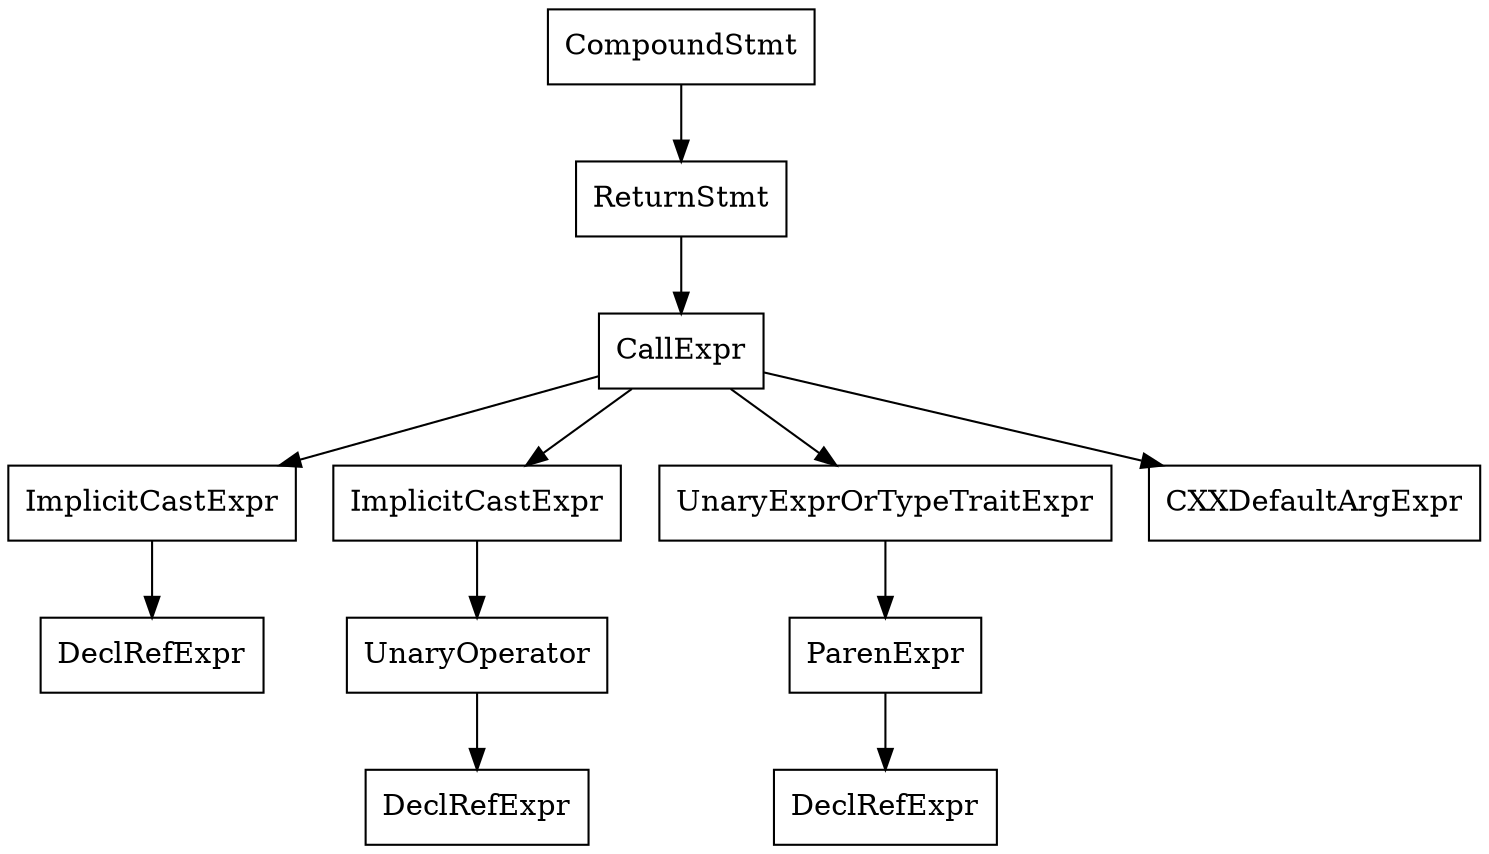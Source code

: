 digraph unnamed {

	Node0x5573ff4d2fe8 [shape=record,label="{CompoundStmt}"];
	Node0x5573ff4d2fe8 -> Node0x5573ff4d2fd8;
	Node0x5573ff4d2fd8 [shape=record,label="{ReturnStmt}"];
	Node0x5573ff4d2fd8 -> Node0x5573ff4d2f68;
	Node0x5573ff4d2f68 [shape=record,label="{CallExpr}"];
	Node0x5573ff4d2f68 -> Node0x5573ff4d2f50;
	Node0x5573ff4d2f68 -> Node0x5573ff4d2fa0;
	Node0x5573ff4d2f68 -> Node0x5573ff4d2f10;
	Node0x5573ff4d2f68 -> Node0x5573ff4d2fb8;
	Node0x5573ff4d2f50 [shape=record,label="{ImplicitCastExpr}"];
	Node0x5573ff4d2f50 -> Node0x5573ff4d2f30;
	Node0x5573ff4d2f30 [shape=record,label="{DeclRefExpr}"];
	Node0x5573ff4d2fa0 [shape=record,label="{ImplicitCastExpr}"];
	Node0x5573ff4d2fa0 -> Node0x5573ff4d2eb8;
	Node0x5573ff4d2eb8 [shape=record,label="{UnaryOperator}"];
	Node0x5573ff4d2eb8 -> Node0x5573ff4d2e68;
	Node0x5573ff4d2e68 [shape=record,label="{DeclRefExpr}"];
	Node0x5573ff4d2f10 [shape=record,label="{UnaryExprOrTypeTraitExpr}"];
	Node0x5573ff4d2f10 -> Node0x5573ff4d2ef0;
	Node0x5573ff4d2ef0 [shape=record,label="{ParenExpr}"];
	Node0x5573ff4d2ef0 -> Node0x5573ff4d2ed0;
	Node0x5573ff4d2ed0 [shape=record,label="{DeclRefExpr}"];
	Node0x5573ff4d2fb8 [shape=record,label="{CXXDefaultArgExpr}"];
}
